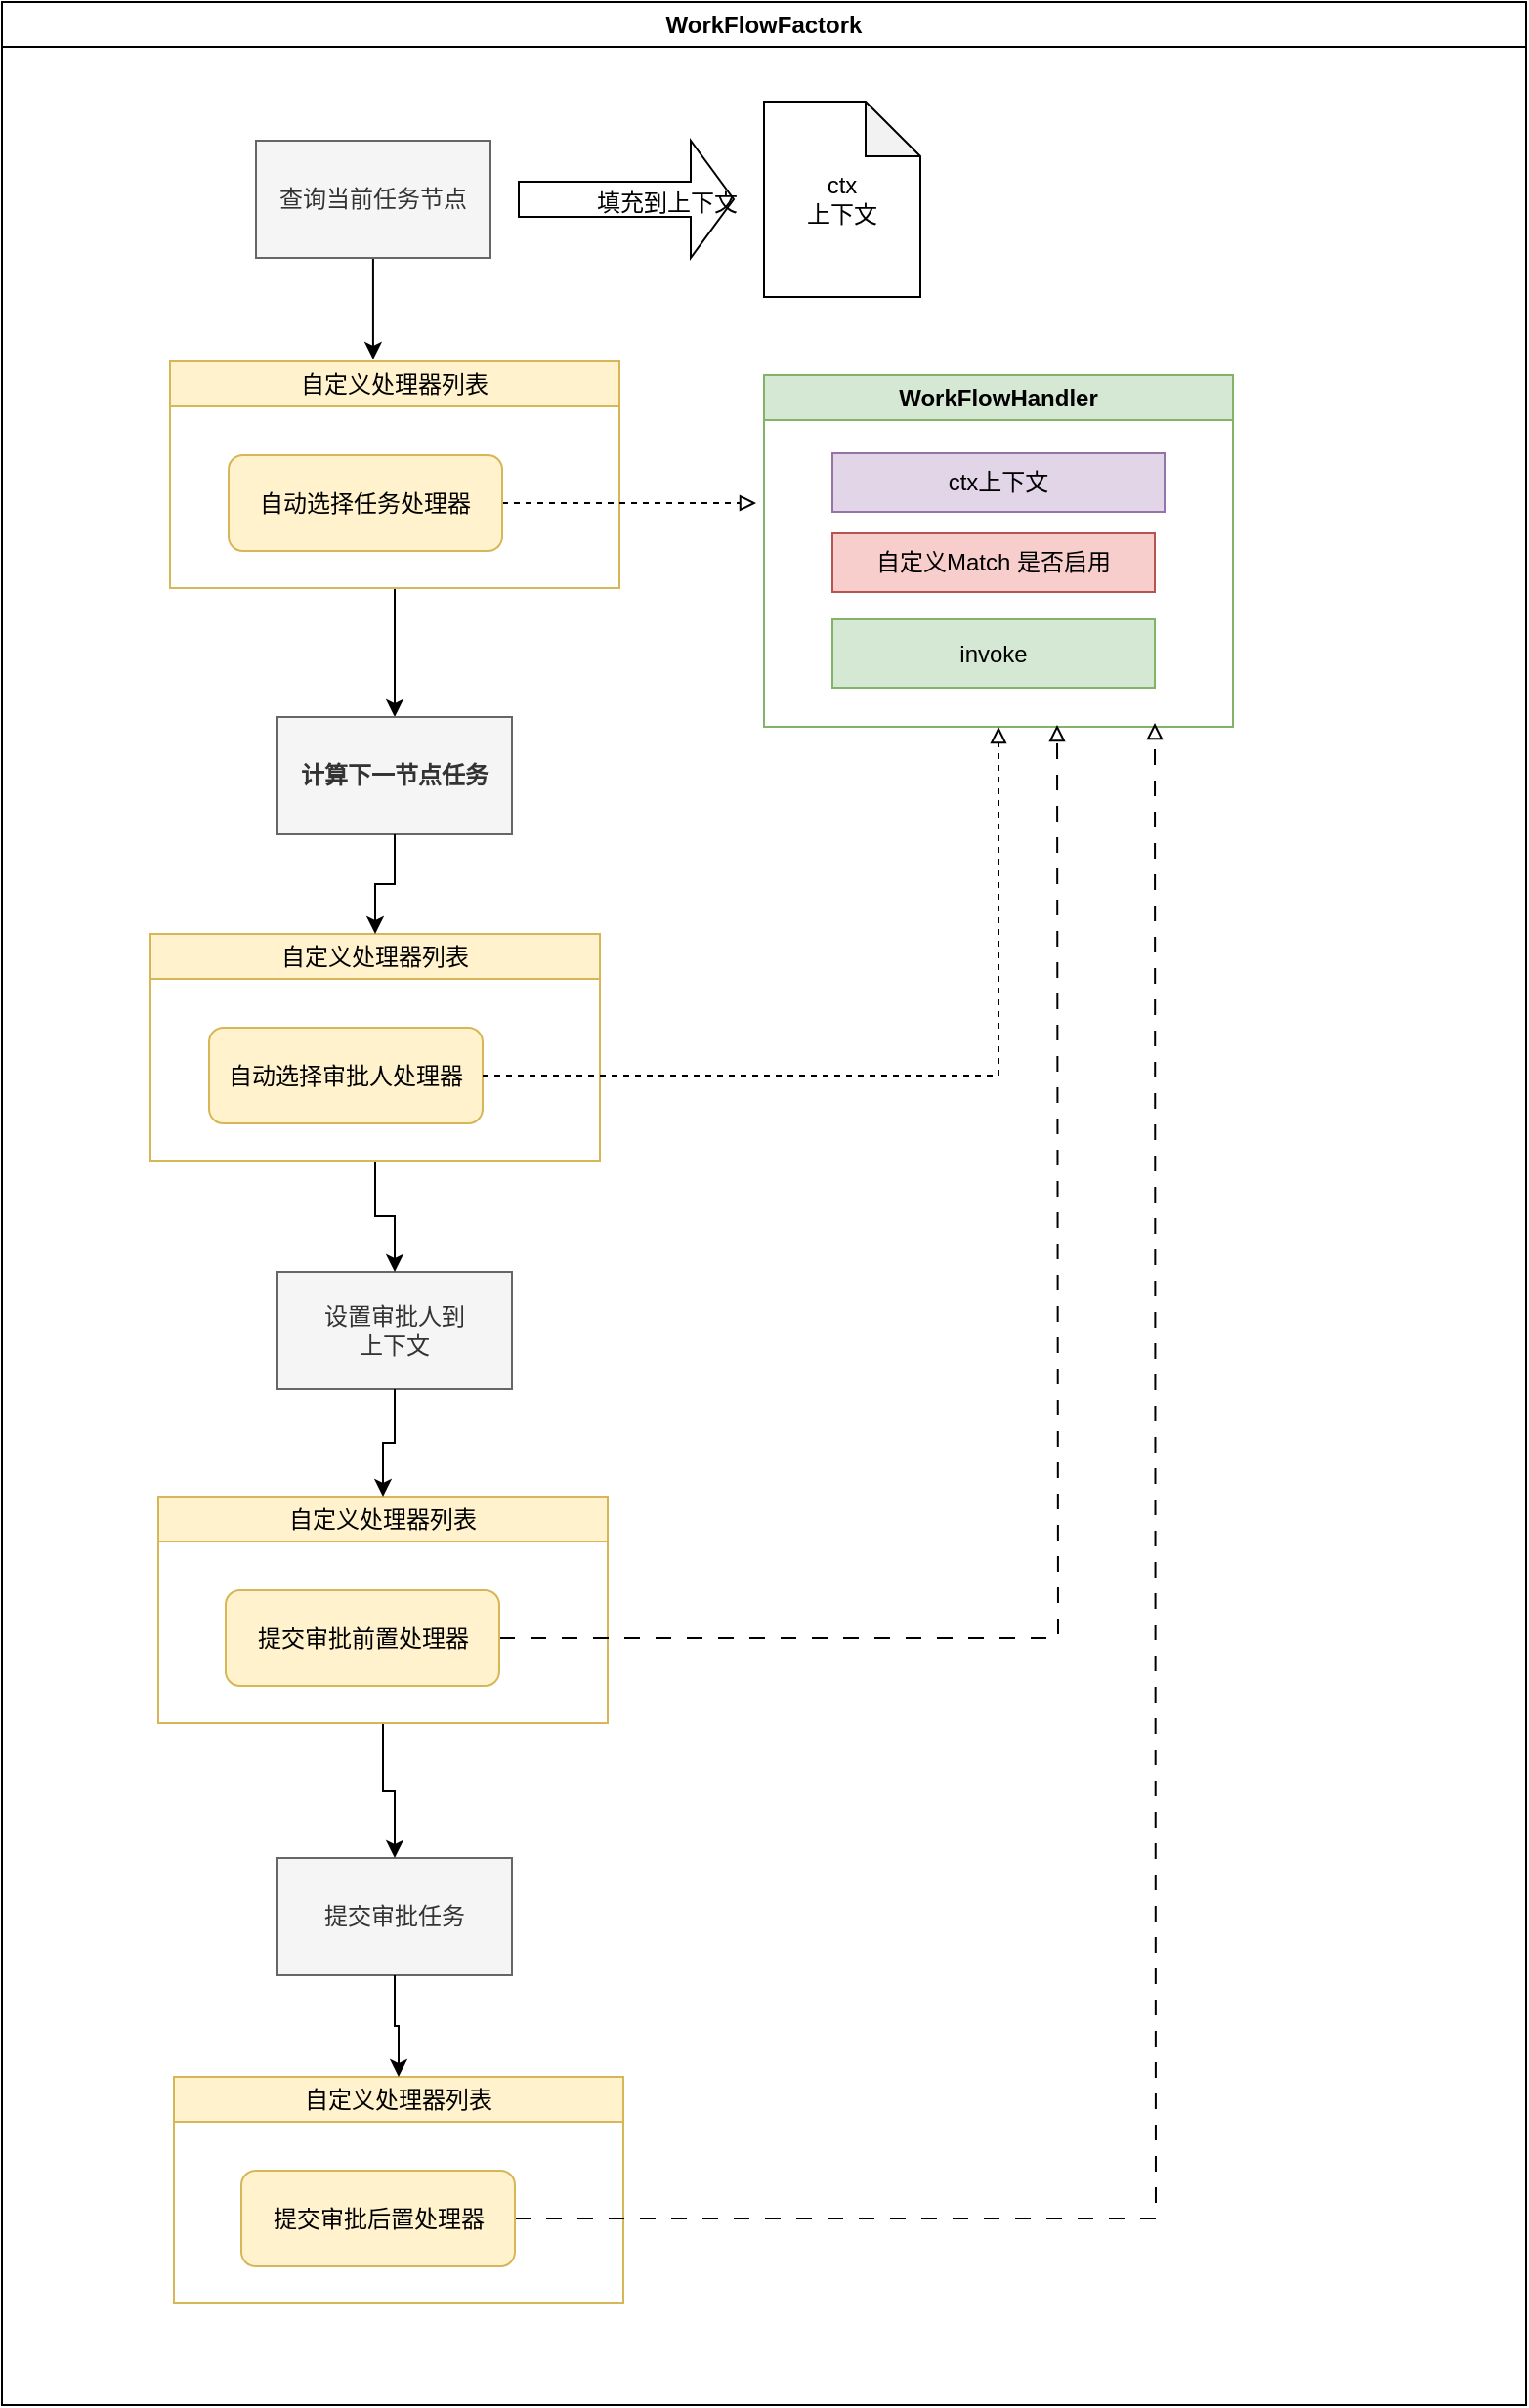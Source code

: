 <mxfile version="24.2.3" type="github">
  <diagram name="第 1 页" id="BmheDd7AWITetO7E1ocE">
    <mxGraphModel dx="1434" dy="738" grid="1" gridSize="10" guides="1" tooltips="1" connect="1" arrows="1" fold="1" page="1" pageScale="1" pageWidth="1169" pageHeight="827" math="0" shadow="0">
      <root>
        <mxCell id="0" />
        <mxCell id="1" parent="0" />
        <mxCell id="JlxaEC8dd8UcqWjaE9wM-1" value="WorkFlowFactork" style="swimlane;whiteSpace=wrap;html=1;" vertex="1" parent="1">
          <mxGeometry x="190" y="20" width="780" height="1230" as="geometry" />
        </mxCell>
        <mxCell id="JlxaEC8dd8UcqWjaE9wM-5" value="" style="edgeStyle=orthogonalEdgeStyle;rounded=0;orthogonalLoop=1;jettySize=auto;html=1;entryX=0.452;entryY=-0.009;entryDx=0;entryDy=0;entryPerimeter=0;" edge="1" parent="JlxaEC8dd8UcqWjaE9wM-1" source="JlxaEC8dd8UcqWjaE9wM-3" target="JlxaEC8dd8UcqWjaE9wM-21">
          <mxGeometry relative="1" as="geometry">
            <mxPoint x="190" y="220" as="targetPoint" />
          </mxGeometry>
        </mxCell>
        <mxCell id="JlxaEC8dd8UcqWjaE9wM-3" value="查询当前任务节点" style="rounded=0;whiteSpace=wrap;html=1;fillColor=#f5f5f5;fontColor=#333333;strokeColor=#666666;" vertex="1" parent="JlxaEC8dd8UcqWjaE9wM-1">
          <mxGeometry x="130" y="71" width="120" height="60" as="geometry" />
        </mxCell>
        <mxCell id="JlxaEC8dd8UcqWjaE9wM-6" value="ctx&lt;div&gt;上下文&lt;/div&gt;" style="shape=note;whiteSpace=wrap;html=1;backgroundOutline=1;darkOpacity=0.05;size=28;" vertex="1" parent="JlxaEC8dd8UcqWjaE9wM-1">
          <mxGeometry x="390" y="51" width="80" height="100" as="geometry" />
        </mxCell>
        <mxCell id="JlxaEC8dd8UcqWjaE9wM-8" value="" style="shape=singleArrow;whiteSpace=wrap;html=1;" vertex="1" parent="JlxaEC8dd8UcqWjaE9wM-1">
          <mxGeometry x="264.5" y="71" width="110" height="60" as="geometry" />
        </mxCell>
        <mxCell id="JlxaEC8dd8UcqWjaE9wM-10" value="WorkFlowHandler" style="swimlane;whiteSpace=wrap;html=1;fillColor=#d5e8d4;strokeColor=#82b366;" vertex="1" parent="JlxaEC8dd8UcqWjaE9wM-1">
          <mxGeometry x="390" y="191" width="240" height="180" as="geometry" />
        </mxCell>
        <mxCell id="JlxaEC8dd8UcqWjaE9wM-14" value="ctx上下文" style="rounded=0;whiteSpace=wrap;html=1;fillColor=#e1d5e7;strokeColor=#9673a6;" vertex="1" parent="JlxaEC8dd8UcqWjaE9wM-10">
          <mxGeometry x="35" y="40" width="170" height="30" as="geometry" />
        </mxCell>
        <mxCell id="JlxaEC8dd8UcqWjaE9wM-15" value="自定义Match 是否启用" style="rounded=0;whiteSpace=wrap;html=1;fillColor=#f8cecc;strokeColor=#b85450;" vertex="1" parent="JlxaEC8dd8UcqWjaE9wM-10">
          <mxGeometry x="35" y="81" width="165" height="30" as="geometry" />
        </mxCell>
        <mxCell id="JlxaEC8dd8UcqWjaE9wM-19" value="invoke" style="rounded=0;whiteSpace=wrap;html=1;fillColor=#d5e8d4;strokeColor=#82b366;" vertex="1" parent="JlxaEC8dd8UcqWjaE9wM-10">
          <mxGeometry x="35" y="125" width="165" height="35" as="geometry" />
        </mxCell>
        <mxCell id="JlxaEC8dd8UcqWjaE9wM-26" value="" style="edgeStyle=orthogonalEdgeStyle;rounded=0;orthogonalLoop=1;jettySize=auto;html=1;" edge="1" parent="JlxaEC8dd8UcqWjaE9wM-1" source="JlxaEC8dd8UcqWjaE9wM-21" target="JlxaEC8dd8UcqWjaE9wM-25">
          <mxGeometry relative="1" as="geometry" />
        </mxCell>
        <mxCell id="JlxaEC8dd8UcqWjaE9wM-21" value="&lt;span style=&quot;font-weight: 400;&quot;&gt;自定义处理器列表&lt;/span&gt;" style="swimlane;whiteSpace=wrap;html=1;fillColor=#fff2cc;strokeColor=#d6b656;" vertex="1" parent="JlxaEC8dd8UcqWjaE9wM-1">
          <mxGeometry x="86" y="184" width="230" height="116" as="geometry" />
        </mxCell>
        <mxCell id="JlxaEC8dd8UcqWjaE9wM-22" style="edgeStyle=orthogonalEdgeStyle;rounded=0;orthogonalLoop=1;jettySize=auto;html=1;dashed=1;endArrow=block;endFill=0;" edge="1" parent="JlxaEC8dd8UcqWjaE9wM-21" source="JlxaEC8dd8UcqWjaE9wM-20">
          <mxGeometry relative="1" as="geometry">
            <mxPoint x="300" y="72.5" as="targetPoint" />
          </mxGeometry>
        </mxCell>
        <mxCell id="JlxaEC8dd8UcqWjaE9wM-20" value="自动选择任务处理器" style="rounded=1;whiteSpace=wrap;html=1;fillColor=#fff2cc;strokeColor=#d6b656;" vertex="1" parent="JlxaEC8dd8UcqWjaE9wM-21">
          <mxGeometry x="30" y="48" width="140" height="49" as="geometry" />
        </mxCell>
        <mxCell id="JlxaEC8dd8UcqWjaE9wM-25" value="计算下一节点任务" style="whiteSpace=wrap;html=1;fontStyle=1;startSize=23;fillColor=#f5f5f5;fontColor=#333333;strokeColor=#666666;" vertex="1" parent="JlxaEC8dd8UcqWjaE9wM-1">
          <mxGeometry x="141" y="366" width="120" height="60" as="geometry" />
        </mxCell>
        <mxCell id="JlxaEC8dd8UcqWjaE9wM-31" value="设置审批人到&lt;div&gt;上下文&lt;/div&gt;" style="rounded=0;whiteSpace=wrap;html=1;fillColor=#f5f5f5;fontColor=#333333;strokeColor=#666666;" vertex="1" parent="JlxaEC8dd8UcqWjaE9wM-1">
          <mxGeometry x="141" y="650" width="120" height="60" as="geometry" />
        </mxCell>
        <mxCell id="JlxaEC8dd8UcqWjaE9wM-36" value="提交审批任务" style="rounded=0;whiteSpace=wrap;html=1;fillColor=#f5f5f5;fontColor=#333333;strokeColor=#666666;" vertex="1" parent="JlxaEC8dd8UcqWjaE9wM-1">
          <mxGeometry x="141" y="950" width="120" height="60" as="geometry" />
        </mxCell>
        <mxCell id="JlxaEC8dd8UcqWjaE9wM-9" value="填充到上下文" style="text;html=1;align=center;verticalAlign=middle;resizable=0;points=[];autosize=1;strokeColor=none;fillColor=none;" vertex="1" parent="1">
          <mxGeometry x="480" y="108" width="100" height="30" as="geometry" />
        </mxCell>
        <mxCell id="JlxaEC8dd8UcqWjaE9wM-32" style="edgeStyle=orthogonalEdgeStyle;rounded=0;orthogonalLoop=1;jettySize=auto;html=1;exitX=0.5;exitY=1;exitDx=0;exitDy=0;entryX=0.5;entryY=0;entryDx=0;entryDy=0;" edge="1" parent="1" source="JlxaEC8dd8UcqWjaE9wM-27" target="JlxaEC8dd8UcqWjaE9wM-31">
          <mxGeometry relative="1" as="geometry" />
        </mxCell>
        <mxCell id="JlxaEC8dd8UcqWjaE9wM-27" value="&lt;span style=&quot;font-weight: 400;&quot;&gt;自定义处理器列表&lt;/span&gt;" style="swimlane;whiteSpace=wrap;html=1;fillColor=#fff2cc;strokeColor=#d6b656;" vertex="1" parent="1">
          <mxGeometry x="266" y="497" width="230" height="116" as="geometry" />
        </mxCell>
        <mxCell id="JlxaEC8dd8UcqWjaE9wM-29" value="自动选择审批人处理器" style="rounded=1;whiteSpace=wrap;html=1;fillColor=#fff2cc;strokeColor=#d6b656;" vertex="1" parent="JlxaEC8dd8UcqWjaE9wM-27">
          <mxGeometry x="30" y="48" width="140" height="49" as="geometry" />
        </mxCell>
        <mxCell id="JlxaEC8dd8UcqWjaE9wM-28" style="edgeStyle=orthogonalEdgeStyle;rounded=0;orthogonalLoop=1;jettySize=auto;html=1;dashed=1;endArrow=block;endFill=0;entryX=0.5;entryY=1;entryDx=0;entryDy=0;" edge="1" parent="1" source="JlxaEC8dd8UcqWjaE9wM-29" target="JlxaEC8dd8UcqWjaE9wM-10">
          <mxGeometry relative="1" as="geometry">
            <mxPoint x="569" y="569.5" as="targetPoint" />
          </mxGeometry>
        </mxCell>
        <mxCell id="JlxaEC8dd8UcqWjaE9wM-30" style="edgeStyle=orthogonalEdgeStyle;rounded=0;orthogonalLoop=1;jettySize=auto;html=1;entryX=0.5;entryY=0;entryDx=0;entryDy=0;" edge="1" parent="1" source="JlxaEC8dd8UcqWjaE9wM-25" target="JlxaEC8dd8UcqWjaE9wM-27">
          <mxGeometry relative="1" as="geometry" />
        </mxCell>
        <mxCell id="JlxaEC8dd8UcqWjaE9wM-37" style="edgeStyle=orthogonalEdgeStyle;rounded=0;orthogonalLoop=1;jettySize=auto;html=1;exitX=0.5;exitY=1;exitDx=0;exitDy=0;" edge="1" parent="1" source="JlxaEC8dd8UcqWjaE9wM-33" target="JlxaEC8dd8UcqWjaE9wM-36">
          <mxGeometry relative="1" as="geometry" />
        </mxCell>
        <mxCell id="JlxaEC8dd8UcqWjaE9wM-33" value="&lt;span style=&quot;font-weight: 400;&quot;&gt;自定义处理器列表&lt;/span&gt;" style="swimlane;whiteSpace=wrap;html=1;fillColor=#fff2cc;strokeColor=#d6b656;" vertex="1" parent="1">
          <mxGeometry x="270" y="785" width="230" height="116" as="geometry" />
        </mxCell>
        <mxCell id="JlxaEC8dd8UcqWjaE9wM-41" style="edgeStyle=orthogonalEdgeStyle;rounded=0;orthogonalLoop=1;jettySize=auto;html=1;exitX=1;exitY=0.5;exitDx=0;exitDy=0;dashed=1;dashPattern=8 8;endArrow=block;endFill=0;" edge="1" parent="JlxaEC8dd8UcqWjaE9wM-33" source="JlxaEC8dd8UcqWjaE9wM-34">
          <mxGeometry relative="1" as="geometry">
            <mxPoint x="460" y="-395" as="targetPoint" />
          </mxGeometry>
        </mxCell>
        <mxCell id="JlxaEC8dd8UcqWjaE9wM-34" value="提交审批前置处理器" style="rounded=1;whiteSpace=wrap;html=1;fillColor=#fff2cc;strokeColor=#d6b656;" vertex="1" parent="JlxaEC8dd8UcqWjaE9wM-33">
          <mxGeometry x="34.5" y="48" width="140" height="49" as="geometry" />
        </mxCell>
        <mxCell id="JlxaEC8dd8UcqWjaE9wM-35" style="edgeStyle=orthogonalEdgeStyle;rounded=0;orthogonalLoop=1;jettySize=auto;html=1;exitX=0.5;exitY=1;exitDx=0;exitDy=0;" edge="1" parent="1" source="JlxaEC8dd8UcqWjaE9wM-31" target="JlxaEC8dd8UcqWjaE9wM-33">
          <mxGeometry relative="1" as="geometry" />
        </mxCell>
        <mxCell id="JlxaEC8dd8UcqWjaE9wM-38" value="&lt;span style=&quot;font-weight: 400;&quot;&gt;自定义处理器列表&lt;/span&gt;" style="swimlane;whiteSpace=wrap;html=1;fillColor=#fff2cc;strokeColor=#d6b656;" vertex="1" parent="1">
          <mxGeometry x="278" y="1082" width="230" height="116" as="geometry" />
        </mxCell>
        <mxCell id="JlxaEC8dd8UcqWjaE9wM-42" style="edgeStyle=orthogonalEdgeStyle;rounded=0;orthogonalLoop=1;jettySize=auto;html=1;exitX=1;exitY=0.5;exitDx=0;exitDy=0;dashed=1;dashPattern=8 8;endArrow=block;endFill=0;" edge="1" parent="JlxaEC8dd8UcqWjaE9wM-38" source="JlxaEC8dd8UcqWjaE9wM-39">
          <mxGeometry relative="1" as="geometry">
            <mxPoint x="502" y="-693" as="targetPoint" />
          </mxGeometry>
        </mxCell>
        <mxCell id="JlxaEC8dd8UcqWjaE9wM-39" value="提交审批后置处理器" style="rounded=1;whiteSpace=wrap;html=1;fillColor=#fff2cc;strokeColor=#d6b656;" vertex="1" parent="JlxaEC8dd8UcqWjaE9wM-38">
          <mxGeometry x="34.5" y="48" width="140" height="49" as="geometry" />
        </mxCell>
        <mxCell id="JlxaEC8dd8UcqWjaE9wM-40" style="edgeStyle=orthogonalEdgeStyle;rounded=0;orthogonalLoop=1;jettySize=auto;html=1;exitX=0.5;exitY=1;exitDx=0;exitDy=0;entryX=0.5;entryY=0;entryDx=0;entryDy=0;" edge="1" parent="1" source="JlxaEC8dd8UcqWjaE9wM-36" target="JlxaEC8dd8UcqWjaE9wM-38">
          <mxGeometry relative="1" as="geometry" />
        </mxCell>
      </root>
    </mxGraphModel>
  </diagram>
</mxfile>
